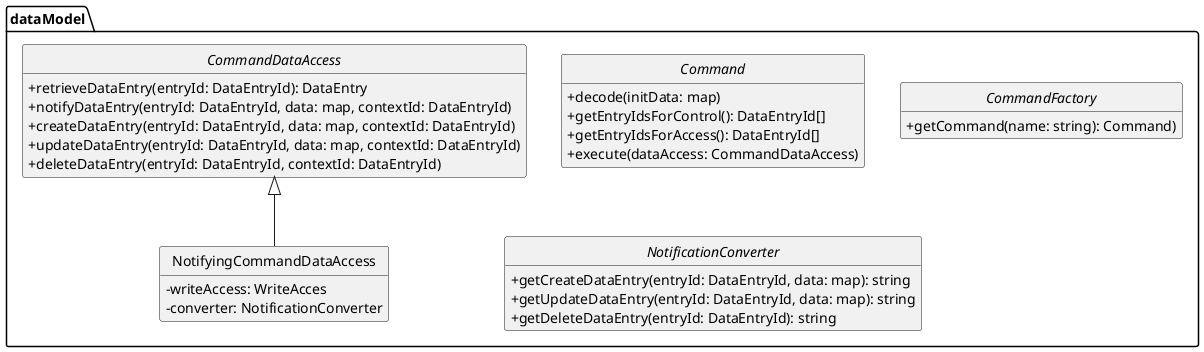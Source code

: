 @startuml
skinparam classAttributeIconSize 0
hide empty members
hide circle

package dataModel {

interface Command {
   + decode(initData: map)
   + getEntryIdsForControl(): DataEntryId[]
   + getEntryIdsForAccess(): DataEntryId[]
   + execute(dataAccess: CommandDataAccess)
}

interface CommandFactory {
   + getCommand(name: string): Command)
}

interface CommandDataAccess {
   + retrieveDataEntry(entryId: DataEntryId): DataEntry
   + notifyDataEntry(entryId: DataEntryId, data: map, contextId: DataEntryId)
   + createDataEntry(entryId: DataEntryId, data: map, contextId: DataEntryId)
   + updateDataEntry(entryId: DataEntryId, data: map, contextId: DataEntryId)
   + deleteDataEntry(entryId: DataEntryId, contextId: DataEntryId)
}

interface NotificationConverter {
   + getCreateDataEntry(entryId: DataEntryId, data: map): string
   + getUpdateDataEntry(entryId: DataEntryId, data: map): string
   + getDeleteDataEntry(entryId: DataEntryId): string
}

class NotifyingCommandDataAccess {
   - writeAccess: WriteAcces
   - converter: NotificationConverter
}

CommandDataAccess <|-- NotifyingCommandDataAccess

}

@enduml
